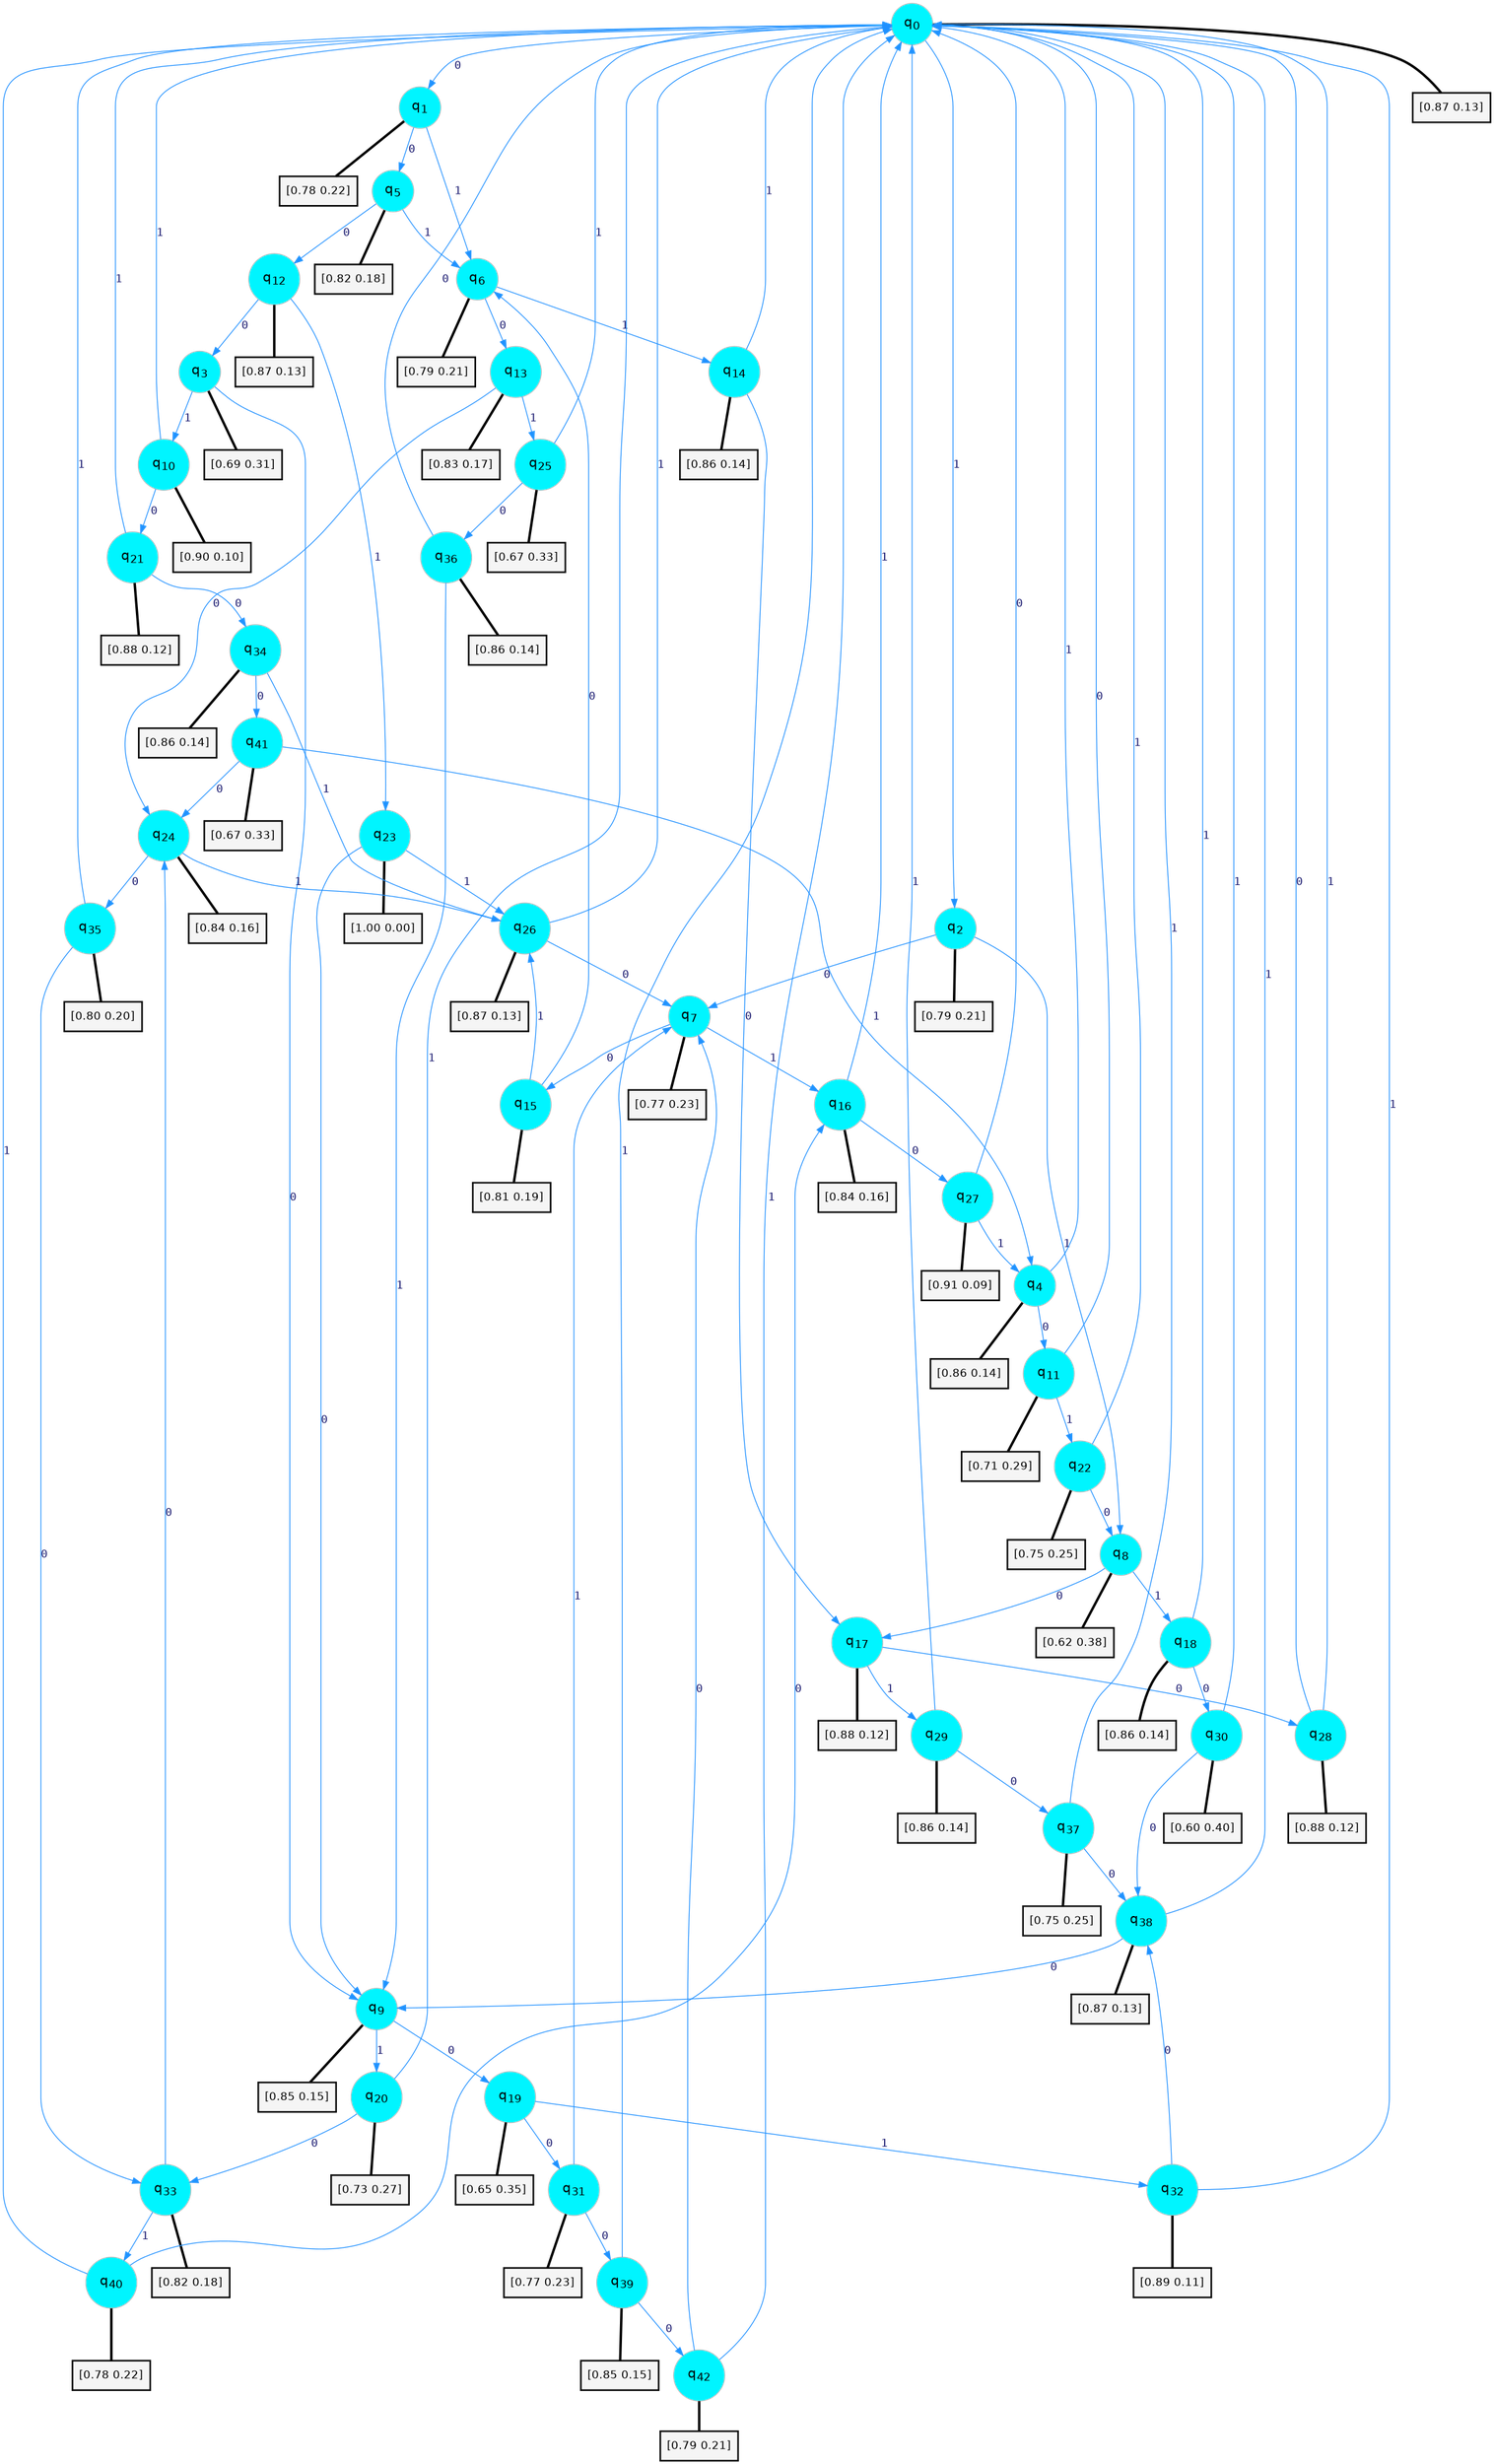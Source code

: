 digraph G {
graph [
bgcolor=transparent, dpi=300, rankdir=TD, size="40,25"];
node [
color=gray, fillcolor=turquoise1, fontcolor=black, fontname=Helvetica, fontsize=16, fontweight=bold, shape=circle, style=filled];
edge [
arrowsize=1, color=dodgerblue1, fontcolor=midnightblue, fontname=courier, fontweight=bold, penwidth=1, style=solid, weight=20];
0[label=<q<SUB>0</SUB>>];
1[label=<q<SUB>1</SUB>>];
2[label=<q<SUB>2</SUB>>];
3[label=<q<SUB>3</SUB>>];
4[label=<q<SUB>4</SUB>>];
5[label=<q<SUB>5</SUB>>];
6[label=<q<SUB>6</SUB>>];
7[label=<q<SUB>7</SUB>>];
8[label=<q<SUB>8</SUB>>];
9[label=<q<SUB>9</SUB>>];
10[label=<q<SUB>10</SUB>>];
11[label=<q<SUB>11</SUB>>];
12[label=<q<SUB>12</SUB>>];
13[label=<q<SUB>13</SUB>>];
14[label=<q<SUB>14</SUB>>];
15[label=<q<SUB>15</SUB>>];
16[label=<q<SUB>16</SUB>>];
17[label=<q<SUB>17</SUB>>];
18[label=<q<SUB>18</SUB>>];
19[label=<q<SUB>19</SUB>>];
20[label=<q<SUB>20</SUB>>];
21[label=<q<SUB>21</SUB>>];
22[label=<q<SUB>22</SUB>>];
23[label=<q<SUB>23</SUB>>];
24[label=<q<SUB>24</SUB>>];
25[label=<q<SUB>25</SUB>>];
26[label=<q<SUB>26</SUB>>];
27[label=<q<SUB>27</SUB>>];
28[label=<q<SUB>28</SUB>>];
29[label=<q<SUB>29</SUB>>];
30[label=<q<SUB>30</SUB>>];
31[label=<q<SUB>31</SUB>>];
32[label=<q<SUB>32</SUB>>];
33[label=<q<SUB>33</SUB>>];
34[label=<q<SUB>34</SUB>>];
35[label=<q<SUB>35</SUB>>];
36[label=<q<SUB>36</SUB>>];
37[label=<q<SUB>37</SUB>>];
38[label=<q<SUB>38</SUB>>];
39[label=<q<SUB>39</SUB>>];
40[label=<q<SUB>40</SUB>>];
41[label=<q<SUB>41</SUB>>];
42[label=<q<SUB>42</SUB>>];
43[label="[0.87 0.13]", shape=box,fontcolor=black, fontname=Helvetica, fontsize=14, penwidth=2, fillcolor=whitesmoke,color=black];
44[label="[0.78 0.22]", shape=box,fontcolor=black, fontname=Helvetica, fontsize=14, penwidth=2, fillcolor=whitesmoke,color=black];
45[label="[0.79 0.21]", shape=box,fontcolor=black, fontname=Helvetica, fontsize=14, penwidth=2, fillcolor=whitesmoke,color=black];
46[label="[0.69 0.31]", shape=box,fontcolor=black, fontname=Helvetica, fontsize=14, penwidth=2, fillcolor=whitesmoke,color=black];
47[label="[0.86 0.14]", shape=box,fontcolor=black, fontname=Helvetica, fontsize=14, penwidth=2, fillcolor=whitesmoke,color=black];
48[label="[0.82 0.18]", shape=box,fontcolor=black, fontname=Helvetica, fontsize=14, penwidth=2, fillcolor=whitesmoke,color=black];
49[label="[0.79 0.21]", shape=box,fontcolor=black, fontname=Helvetica, fontsize=14, penwidth=2, fillcolor=whitesmoke,color=black];
50[label="[0.77 0.23]", shape=box,fontcolor=black, fontname=Helvetica, fontsize=14, penwidth=2, fillcolor=whitesmoke,color=black];
51[label="[0.62 0.38]", shape=box,fontcolor=black, fontname=Helvetica, fontsize=14, penwidth=2, fillcolor=whitesmoke,color=black];
52[label="[0.85 0.15]", shape=box,fontcolor=black, fontname=Helvetica, fontsize=14, penwidth=2, fillcolor=whitesmoke,color=black];
53[label="[0.90 0.10]", shape=box,fontcolor=black, fontname=Helvetica, fontsize=14, penwidth=2, fillcolor=whitesmoke,color=black];
54[label="[0.71 0.29]", shape=box,fontcolor=black, fontname=Helvetica, fontsize=14, penwidth=2, fillcolor=whitesmoke,color=black];
55[label="[0.87 0.13]", shape=box,fontcolor=black, fontname=Helvetica, fontsize=14, penwidth=2, fillcolor=whitesmoke,color=black];
56[label="[0.83 0.17]", shape=box,fontcolor=black, fontname=Helvetica, fontsize=14, penwidth=2, fillcolor=whitesmoke,color=black];
57[label="[0.86 0.14]", shape=box,fontcolor=black, fontname=Helvetica, fontsize=14, penwidth=2, fillcolor=whitesmoke,color=black];
58[label="[0.81 0.19]", shape=box,fontcolor=black, fontname=Helvetica, fontsize=14, penwidth=2, fillcolor=whitesmoke,color=black];
59[label="[0.84 0.16]", shape=box,fontcolor=black, fontname=Helvetica, fontsize=14, penwidth=2, fillcolor=whitesmoke,color=black];
60[label="[0.88 0.12]", shape=box,fontcolor=black, fontname=Helvetica, fontsize=14, penwidth=2, fillcolor=whitesmoke,color=black];
61[label="[0.86 0.14]", shape=box,fontcolor=black, fontname=Helvetica, fontsize=14, penwidth=2, fillcolor=whitesmoke,color=black];
62[label="[0.65 0.35]", shape=box,fontcolor=black, fontname=Helvetica, fontsize=14, penwidth=2, fillcolor=whitesmoke,color=black];
63[label="[0.73 0.27]", shape=box,fontcolor=black, fontname=Helvetica, fontsize=14, penwidth=2, fillcolor=whitesmoke,color=black];
64[label="[0.88 0.12]", shape=box,fontcolor=black, fontname=Helvetica, fontsize=14, penwidth=2, fillcolor=whitesmoke,color=black];
65[label="[0.75 0.25]", shape=box,fontcolor=black, fontname=Helvetica, fontsize=14, penwidth=2, fillcolor=whitesmoke,color=black];
66[label="[1.00 0.00]", shape=box,fontcolor=black, fontname=Helvetica, fontsize=14, penwidth=2, fillcolor=whitesmoke,color=black];
67[label="[0.84 0.16]", shape=box,fontcolor=black, fontname=Helvetica, fontsize=14, penwidth=2, fillcolor=whitesmoke,color=black];
68[label="[0.67 0.33]", shape=box,fontcolor=black, fontname=Helvetica, fontsize=14, penwidth=2, fillcolor=whitesmoke,color=black];
69[label="[0.87 0.13]", shape=box,fontcolor=black, fontname=Helvetica, fontsize=14, penwidth=2, fillcolor=whitesmoke,color=black];
70[label="[0.91 0.09]", shape=box,fontcolor=black, fontname=Helvetica, fontsize=14, penwidth=2, fillcolor=whitesmoke,color=black];
71[label="[0.88 0.12]", shape=box,fontcolor=black, fontname=Helvetica, fontsize=14, penwidth=2, fillcolor=whitesmoke,color=black];
72[label="[0.86 0.14]", shape=box,fontcolor=black, fontname=Helvetica, fontsize=14, penwidth=2, fillcolor=whitesmoke,color=black];
73[label="[0.60 0.40]", shape=box,fontcolor=black, fontname=Helvetica, fontsize=14, penwidth=2, fillcolor=whitesmoke,color=black];
74[label="[0.77 0.23]", shape=box,fontcolor=black, fontname=Helvetica, fontsize=14, penwidth=2, fillcolor=whitesmoke,color=black];
75[label="[0.89 0.11]", shape=box,fontcolor=black, fontname=Helvetica, fontsize=14, penwidth=2, fillcolor=whitesmoke,color=black];
76[label="[0.82 0.18]", shape=box,fontcolor=black, fontname=Helvetica, fontsize=14, penwidth=2, fillcolor=whitesmoke,color=black];
77[label="[0.86 0.14]", shape=box,fontcolor=black, fontname=Helvetica, fontsize=14, penwidth=2, fillcolor=whitesmoke,color=black];
78[label="[0.80 0.20]", shape=box,fontcolor=black, fontname=Helvetica, fontsize=14, penwidth=2, fillcolor=whitesmoke,color=black];
79[label="[0.86 0.14]", shape=box,fontcolor=black, fontname=Helvetica, fontsize=14, penwidth=2, fillcolor=whitesmoke,color=black];
80[label="[0.75 0.25]", shape=box,fontcolor=black, fontname=Helvetica, fontsize=14, penwidth=2, fillcolor=whitesmoke,color=black];
81[label="[0.87 0.13]", shape=box,fontcolor=black, fontname=Helvetica, fontsize=14, penwidth=2, fillcolor=whitesmoke,color=black];
82[label="[0.85 0.15]", shape=box,fontcolor=black, fontname=Helvetica, fontsize=14, penwidth=2, fillcolor=whitesmoke,color=black];
83[label="[0.78 0.22]", shape=box,fontcolor=black, fontname=Helvetica, fontsize=14, penwidth=2, fillcolor=whitesmoke,color=black];
84[label="[0.67 0.33]", shape=box,fontcolor=black, fontname=Helvetica, fontsize=14, penwidth=2, fillcolor=whitesmoke,color=black];
85[label="[0.79 0.21]", shape=box,fontcolor=black, fontname=Helvetica, fontsize=14, penwidth=2, fillcolor=whitesmoke,color=black];
0->1 [label=0];
0->2 [label=1];
0->43 [arrowhead=none, penwidth=3,color=black];
1->5 [label=0];
1->6 [label=1];
1->44 [arrowhead=none, penwidth=3,color=black];
2->7 [label=0];
2->8 [label=1];
2->45 [arrowhead=none, penwidth=3,color=black];
3->9 [label=0];
3->10 [label=1];
3->46 [arrowhead=none, penwidth=3,color=black];
4->11 [label=0];
4->0 [label=1];
4->47 [arrowhead=none, penwidth=3,color=black];
5->12 [label=0];
5->6 [label=1];
5->48 [arrowhead=none, penwidth=3,color=black];
6->13 [label=0];
6->14 [label=1];
6->49 [arrowhead=none, penwidth=3,color=black];
7->15 [label=0];
7->16 [label=1];
7->50 [arrowhead=none, penwidth=3,color=black];
8->17 [label=0];
8->18 [label=1];
8->51 [arrowhead=none, penwidth=3,color=black];
9->19 [label=0];
9->20 [label=1];
9->52 [arrowhead=none, penwidth=3,color=black];
10->21 [label=0];
10->0 [label=1];
10->53 [arrowhead=none, penwidth=3,color=black];
11->0 [label=0];
11->22 [label=1];
11->54 [arrowhead=none, penwidth=3,color=black];
12->3 [label=0];
12->23 [label=1];
12->55 [arrowhead=none, penwidth=3,color=black];
13->24 [label=0];
13->25 [label=1];
13->56 [arrowhead=none, penwidth=3,color=black];
14->17 [label=0];
14->0 [label=1];
14->57 [arrowhead=none, penwidth=3,color=black];
15->6 [label=0];
15->26 [label=1];
15->58 [arrowhead=none, penwidth=3,color=black];
16->27 [label=0];
16->0 [label=1];
16->59 [arrowhead=none, penwidth=3,color=black];
17->28 [label=0];
17->29 [label=1];
17->60 [arrowhead=none, penwidth=3,color=black];
18->30 [label=0];
18->0 [label=1];
18->61 [arrowhead=none, penwidth=3,color=black];
19->31 [label=0];
19->32 [label=1];
19->62 [arrowhead=none, penwidth=3,color=black];
20->33 [label=0];
20->0 [label=1];
20->63 [arrowhead=none, penwidth=3,color=black];
21->34 [label=0];
21->0 [label=1];
21->64 [arrowhead=none, penwidth=3,color=black];
22->8 [label=0];
22->0 [label=1];
22->65 [arrowhead=none, penwidth=3,color=black];
23->9 [label=0];
23->26 [label=1];
23->66 [arrowhead=none, penwidth=3,color=black];
24->35 [label=0];
24->26 [label=1];
24->67 [arrowhead=none, penwidth=3,color=black];
25->36 [label=0];
25->0 [label=1];
25->68 [arrowhead=none, penwidth=3,color=black];
26->7 [label=0];
26->0 [label=1];
26->69 [arrowhead=none, penwidth=3,color=black];
27->0 [label=0];
27->4 [label=1];
27->70 [arrowhead=none, penwidth=3,color=black];
28->0 [label=0];
28->0 [label=1];
28->71 [arrowhead=none, penwidth=3,color=black];
29->37 [label=0];
29->0 [label=1];
29->72 [arrowhead=none, penwidth=3,color=black];
30->38 [label=0];
30->0 [label=1];
30->73 [arrowhead=none, penwidth=3,color=black];
31->39 [label=0];
31->7 [label=1];
31->74 [arrowhead=none, penwidth=3,color=black];
32->38 [label=0];
32->0 [label=1];
32->75 [arrowhead=none, penwidth=3,color=black];
33->24 [label=0];
33->40 [label=1];
33->76 [arrowhead=none, penwidth=3,color=black];
34->41 [label=0];
34->26 [label=1];
34->77 [arrowhead=none, penwidth=3,color=black];
35->33 [label=0];
35->0 [label=1];
35->78 [arrowhead=none, penwidth=3,color=black];
36->0 [label=0];
36->9 [label=1];
36->79 [arrowhead=none, penwidth=3,color=black];
37->38 [label=0];
37->0 [label=1];
37->80 [arrowhead=none, penwidth=3,color=black];
38->9 [label=0];
38->0 [label=1];
38->81 [arrowhead=none, penwidth=3,color=black];
39->42 [label=0];
39->0 [label=1];
39->82 [arrowhead=none, penwidth=3,color=black];
40->16 [label=0];
40->0 [label=1];
40->83 [arrowhead=none, penwidth=3,color=black];
41->24 [label=0];
41->4 [label=1];
41->84 [arrowhead=none, penwidth=3,color=black];
42->7 [label=0];
42->0 [label=1];
42->85 [arrowhead=none, penwidth=3,color=black];
}
